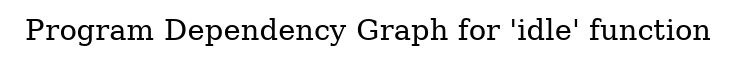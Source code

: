 digraph "Program Dependency Graph for 'idle' function" {
	label="Program Dependency Graph for 'idle' function";

}

